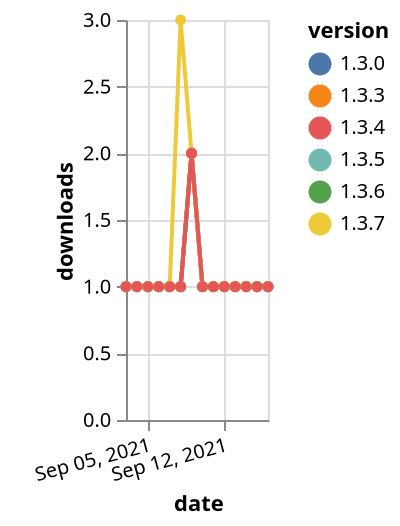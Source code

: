 {"$schema": "https://vega.github.io/schema/vega-lite/v5.json", "description": "A simple bar chart with embedded data.", "data": {"values": [{"date": "2021-09-03", "total": 145, "delta": 1, "version": "1.3.6"}, {"date": "2021-09-04", "total": 146, "delta": 1, "version": "1.3.6"}, {"date": "2021-09-05", "total": 147, "delta": 1, "version": "1.3.6"}, {"date": "2021-09-06", "total": 148, "delta": 1, "version": "1.3.6"}, {"date": "2021-09-07", "total": 149, "delta": 1, "version": "1.3.6"}, {"date": "2021-09-08", "total": 150, "delta": 1, "version": "1.3.6"}, {"date": "2021-09-09", "total": 152, "delta": 2, "version": "1.3.6"}, {"date": "2021-09-10", "total": 153, "delta": 1, "version": "1.3.6"}, {"date": "2021-09-11", "total": 154, "delta": 1, "version": "1.3.6"}, {"date": "2021-09-12", "total": 155, "delta": 1, "version": "1.3.6"}, {"date": "2021-09-13", "total": 156, "delta": 1, "version": "1.3.6"}, {"date": "2021-09-14", "total": 157, "delta": 1, "version": "1.3.6"}, {"date": "2021-09-15", "total": 158, "delta": 1, "version": "1.3.6"}, {"date": "2021-09-16", "total": 159, "delta": 1, "version": "1.3.6"}, {"date": "2021-09-03", "total": 147, "delta": 1, "version": "1.3.5"}, {"date": "2021-09-04", "total": 148, "delta": 1, "version": "1.3.5"}, {"date": "2021-09-05", "total": 149, "delta": 1, "version": "1.3.5"}, {"date": "2021-09-06", "total": 150, "delta": 1, "version": "1.3.5"}, {"date": "2021-09-07", "total": 151, "delta": 1, "version": "1.3.5"}, {"date": "2021-09-08", "total": 152, "delta": 1, "version": "1.3.5"}, {"date": "2021-09-09", "total": 154, "delta": 2, "version": "1.3.5"}, {"date": "2021-09-10", "total": 155, "delta": 1, "version": "1.3.5"}, {"date": "2021-09-11", "total": 156, "delta": 1, "version": "1.3.5"}, {"date": "2021-09-12", "total": 157, "delta": 1, "version": "1.3.5"}, {"date": "2021-09-13", "total": 158, "delta": 1, "version": "1.3.5"}, {"date": "2021-09-14", "total": 159, "delta": 1, "version": "1.3.5"}, {"date": "2021-09-15", "total": 160, "delta": 1, "version": "1.3.5"}, {"date": "2021-09-16", "total": 161, "delta": 1, "version": "1.3.5"}, {"date": "2021-09-03", "total": 141, "delta": 1, "version": "1.3.0"}, {"date": "2021-09-04", "total": 142, "delta": 1, "version": "1.3.0"}, {"date": "2021-09-05", "total": 143, "delta": 1, "version": "1.3.0"}, {"date": "2021-09-06", "total": 144, "delta": 1, "version": "1.3.0"}, {"date": "2021-09-07", "total": 145, "delta": 1, "version": "1.3.0"}, {"date": "2021-09-08", "total": 146, "delta": 1, "version": "1.3.0"}, {"date": "2021-09-09", "total": 148, "delta": 2, "version": "1.3.0"}, {"date": "2021-09-10", "total": 149, "delta": 1, "version": "1.3.0"}, {"date": "2021-09-11", "total": 150, "delta": 1, "version": "1.3.0"}, {"date": "2021-09-12", "total": 151, "delta": 1, "version": "1.3.0"}, {"date": "2021-09-13", "total": 152, "delta": 1, "version": "1.3.0"}, {"date": "2021-09-14", "total": 153, "delta": 1, "version": "1.3.0"}, {"date": "2021-09-15", "total": 154, "delta": 1, "version": "1.3.0"}, {"date": "2021-09-16", "total": 155, "delta": 1, "version": "1.3.0"}, {"date": "2021-09-03", "total": 147, "delta": 1, "version": "1.3.3"}, {"date": "2021-09-04", "total": 148, "delta": 1, "version": "1.3.3"}, {"date": "2021-09-05", "total": 149, "delta": 1, "version": "1.3.3"}, {"date": "2021-09-06", "total": 150, "delta": 1, "version": "1.3.3"}, {"date": "2021-09-07", "total": 151, "delta": 1, "version": "1.3.3"}, {"date": "2021-09-08", "total": 152, "delta": 1, "version": "1.3.3"}, {"date": "2021-09-09", "total": 154, "delta": 2, "version": "1.3.3"}, {"date": "2021-09-10", "total": 155, "delta": 1, "version": "1.3.3"}, {"date": "2021-09-11", "total": 156, "delta": 1, "version": "1.3.3"}, {"date": "2021-09-12", "total": 157, "delta": 1, "version": "1.3.3"}, {"date": "2021-09-13", "total": 158, "delta": 1, "version": "1.3.3"}, {"date": "2021-09-14", "total": 159, "delta": 1, "version": "1.3.3"}, {"date": "2021-09-15", "total": 160, "delta": 1, "version": "1.3.3"}, {"date": "2021-09-16", "total": 161, "delta": 1, "version": "1.3.3"}, {"date": "2021-09-03", "total": 155, "delta": 1, "version": "1.3.7"}, {"date": "2021-09-04", "total": 156, "delta": 1, "version": "1.3.7"}, {"date": "2021-09-05", "total": 157, "delta": 1, "version": "1.3.7"}, {"date": "2021-09-06", "total": 158, "delta": 1, "version": "1.3.7"}, {"date": "2021-09-07", "total": 159, "delta": 1, "version": "1.3.7"}, {"date": "2021-09-08", "total": 162, "delta": 3, "version": "1.3.7"}, {"date": "2021-09-09", "total": 164, "delta": 2, "version": "1.3.7"}, {"date": "2021-09-10", "total": 165, "delta": 1, "version": "1.3.7"}, {"date": "2021-09-11", "total": 166, "delta": 1, "version": "1.3.7"}, {"date": "2021-09-12", "total": 167, "delta": 1, "version": "1.3.7"}, {"date": "2021-09-13", "total": 168, "delta": 1, "version": "1.3.7"}, {"date": "2021-09-14", "total": 169, "delta": 1, "version": "1.3.7"}, {"date": "2021-09-15", "total": 170, "delta": 1, "version": "1.3.7"}, {"date": "2021-09-16", "total": 171, "delta": 1, "version": "1.3.7"}, {"date": "2021-09-03", "total": 139, "delta": 1, "version": "1.3.4"}, {"date": "2021-09-04", "total": 140, "delta": 1, "version": "1.3.4"}, {"date": "2021-09-05", "total": 141, "delta": 1, "version": "1.3.4"}, {"date": "2021-09-06", "total": 142, "delta": 1, "version": "1.3.4"}, {"date": "2021-09-07", "total": 143, "delta": 1, "version": "1.3.4"}, {"date": "2021-09-08", "total": 144, "delta": 1, "version": "1.3.4"}, {"date": "2021-09-09", "total": 146, "delta": 2, "version": "1.3.4"}, {"date": "2021-09-10", "total": 147, "delta": 1, "version": "1.3.4"}, {"date": "2021-09-11", "total": 148, "delta": 1, "version": "1.3.4"}, {"date": "2021-09-12", "total": 149, "delta": 1, "version": "1.3.4"}, {"date": "2021-09-13", "total": 150, "delta": 1, "version": "1.3.4"}, {"date": "2021-09-14", "total": 151, "delta": 1, "version": "1.3.4"}, {"date": "2021-09-15", "total": 152, "delta": 1, "version": "1.3.4"}, {"date": "2021-09-16", "total": 153, "delta": 1, "version": "1.3.4"}]}, "width": "container", "mark": {"type": "line", "point": {"filled": true}}, "encoding": {"x": {"field": "date", "type": "temporal", "timeUnit": "yearmonthdate", "title": "date", "axis": {"labelAngle": -15}}, "y": {"field": "delta", "type": "quantitative", "title": "downloads"}, "color": {"field": "version", "type": "nominal"}, "tooltip": {"field": "delta"}}}
